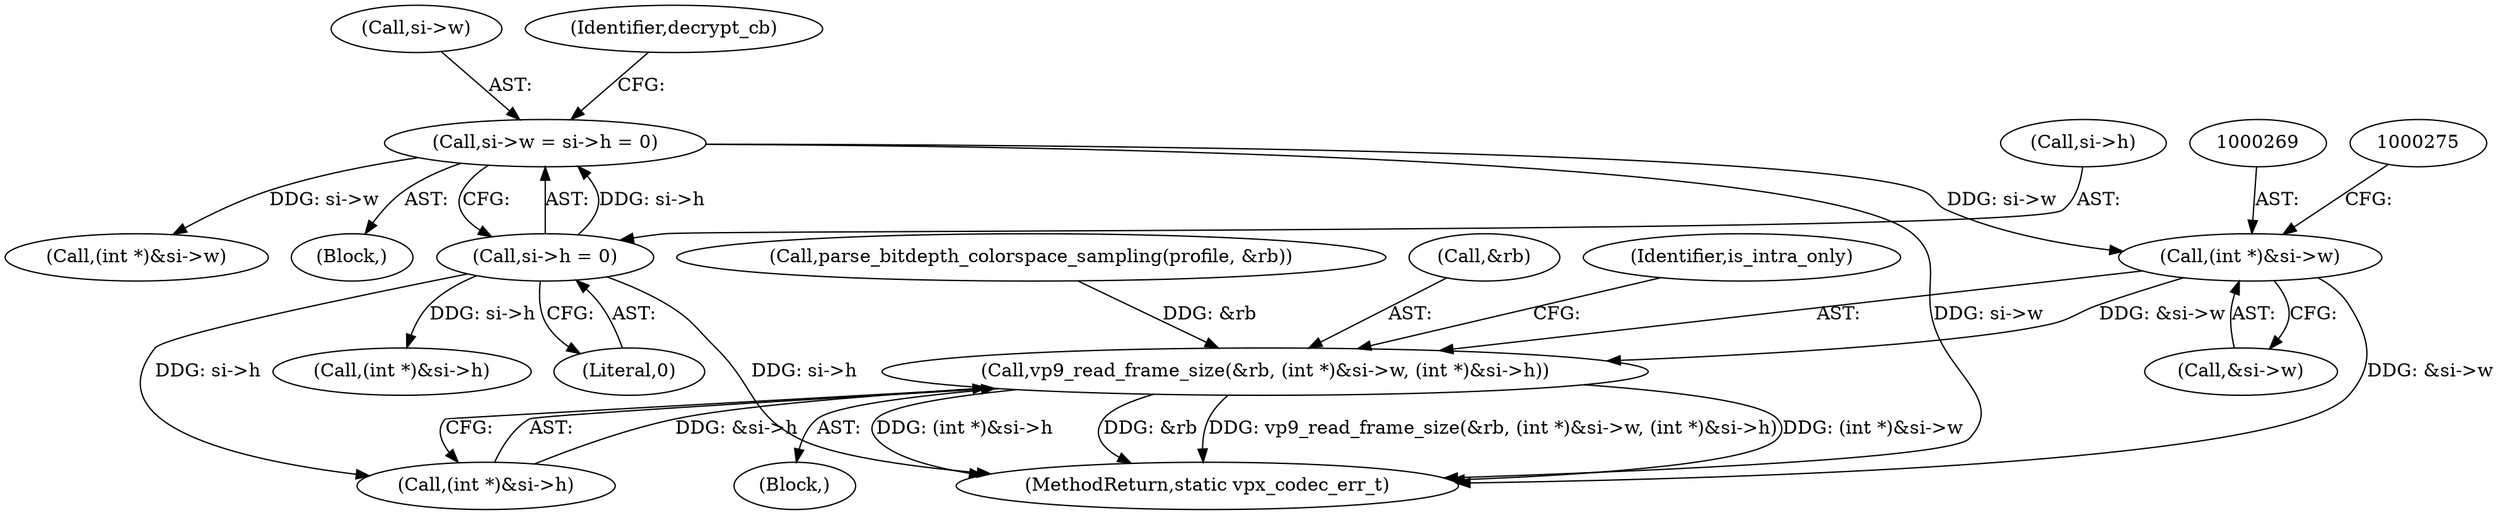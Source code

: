 digraph "0_Android_4974dcbd0289a2530df2ee2a25b5f92775df80da@pointer" {
"1000268" [label="(Call,(int *)&si->w)"];
"1000137" [label="(Call,si->w = si->h = 0)"];
"1000141" [label="(Call,si->h = 0)"];
"1000265" [label="(Call,vp9_read_frame_size(&rb, (int *)&si->w, (int *)&si->h))"];
"1000268" [label="(Call,(int *)&si->w)"];
"1000329" [label="(Call,(int *)&si->w)"];
"1000270" [label="(Call,&si->w)"];
"1000142" [label="(Call,si->h)"];
"1000335" [label="(Call,(int *)&si->h)"];
"1000138" [label="(Call,si->w)"];
"1000118" [label="(Block,)"];
"1000141" [label="(Call,si->h = 0)"];
"1000351" [label="(MethodReturn,static vpx_codec_err_t)"];
"1000147" [label="(Identifier,decrypt_cb)"];
"1000274" [label="(Call,(int *)&si->h)"];
"1000266" [label="(Call,&rb)"];
"1000343" [label="(Identifier,is_intra_only)"];
"1000259" [label="(Call,parse_bitdepth_colorspace_sampling(profile, &rb))"];
"1000137" [label="(Call,si->w = si->h = 0)"];
"1000265" [label="(Call,vp9_read_frame_size(&rb, (int *)&si->w, (int *)&si->h))"];
"1000145" [label="(Literal,0)"];
"1000249" [label="(Block,)"];
"1000268" -> "1000265"  [label="AST: "];
"1000268" -> "1000270"  [label="CFG: "];
"1000269" -> "1000268"  [label="AST: "];
"1000270" -> "1000268"  [label="AST: "];
"1000275" -> "1000268"  [label="CFG: "];
"1000268" -> "1000351"  [label="DDG: &si->w"];
"1000268" -> "1000265"  [label="DDG: &si->w"];
"1000137" -> "1000268"  [label="DDG: si->w"];
"1000137" -> "1000118"  [label="AST: "];
"1000137" -> "1000141"  [label="CFG: "];
"1000138" -> "1000137"  [label="AST: "];
"1000141" -> "1000137"  [label="AST: "];
"1000147" -> "1000137"  [label="CFG: "];
"1000137" -> "1000351"  [label="DDG: si->w"];
"1000141" -> "1000137"  [label="DDG: si->h"];
"1000137" -> "1000329"  [label="DDG: si->w"];
"1000141" -> "1000145"  [label="CFG: "];
"1000142" -> "1000141"  [label="AST: "];
"1000145" -> "1000141"  [label="AST: "];
"1000141" -> "1000351"  [label="DDG: si->h"];
"1000141" -> "1000274"  [label="DDG: si->h"];
"1000141" -> "1000335"  [label="DDG: si->h"];
"1000265" -> "1000249"  [label="AST: "];
"1000265" -> "1000274"  [label="CFG: "];
"1000266" -> "1000265"  [label="AST: "];
"1000274" -> "1000265"  [label="AST: "];
"1000343" -> "1000265"  [label="CFG: "];
"1000265" -> "1000351"  [label="DDG: vp9_read_frame_size(&rb, (int *)&si->w, (int *)&si->h)"];
"1000265" -> "1000351"  [label="DDG: (int *)&si->w"];
"1000265" -> "1000351"  [label="DDG: (int *)&si->h"];
"1000265" -> "1000351"  [label="DDG: &rb"];
"1000259" -> "1000265"  [label="DDG: &rb"];
"1000274" -> "1000265"  [label="DDG: &si->h"];
}
